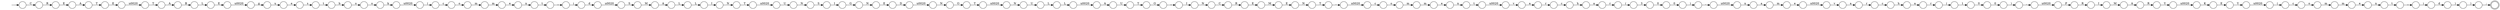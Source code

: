 digraph Automaton {
  rankdir = LR;
  0 [shape=circle,label=""];
  0 -> 129 [label="o"]
  1 [shape=circle,label=""];
  1 -> 60 [label="c"]
  2 [shape=circle,label=""];
  2 -> 18 [label="N"]
  3 [shape=circle,label=""];
  3 -> 47 [label="N"]
  4 [shape=circle,label=""];
  4 -> 115 [label="t"]
  5 [shape=circle,label=""];
  5 -> 111 [label="o"]
  6 [shape=circle,label=""];
  6 -> 59 [label="t"]
  7 [shape=circle,label=""];
  7 -> 25 [label="r"]
  8 [shape=circle,label=""];
  8 -> 132 [label="T"]
  9 [shape=circle,label=""];
  9 -> 96 [label="R"]
  10 [shape=circle,label=""];
  10 -> 68 [label="0"]
  11 [shape=doublecircle,label=""];
  12 [shape=circle,label=""];
  12 -> 22 [label="0"]
  13 [shape=circle,label=""];
  13 -> 63 [label="_"]
  14 [shape=circle,label=""];
  14 -> 46 [label="i"]
  15 [shape=circle,label=""];
  15 -> 65 [label="A"]
  16 [shape=circle,label=""];
  16 -> 145 [label="o"]
  17 [shape=circle,label=""];
  17 -> 85 [label="t"]
  18 [shape=circle,label=""];
  18 -> 80 [label="T"]
  19 [shape=circle,label=""];
  19 -> 95 [label=")"]
  20 [shape=circle,label=""];
  20 -> 43 [label="e"]
  21 [shape=circle,label=""];
  21 -> 131 [label="Y"]
  22 [shape=circle,label=""];
  22 -> 64 [label="0"]
  23 [shape=circle,label=""];
  23 -> 48 [label="m"]
  24 [shape=circle,label=""];
  24 -> 44 [label="_"]
  25 [shape=circle,label=""];
  25 -> 113 [label="c"]
  26 [shape=circle,label=""];
  26 -> 117 [label="R"]
  27 [shape=circle,label=""];
  27 -> 33 [label="I"]
  28 [shape=circle,label=""];
  28 -> 112 [label="M"]
  29 [shape=circle,label=""];
  29 -> 89 [label="N"]
  30 [shape=circle,label=""];
  30 -> 8 [label="\u0020"]
  31 [shape=circle,label=""];
  31 -> 103 [label="A"]
  32 [shape=circle,label=""];
  32 -> 69 [label="L"]
  33 [shape=circle,label=""];
  33 -> 15 [label="M"]
  34 [shape=circle,label=""];
  34 -> 121 [label="a"]
  35 [shape=circle,label=""];
  35 -> 93 [label="N"]
  36 [shape=circle,label=""];
  36 -> 75 [label="\u0020"]
  37 [shape=circle,label=""];
  37 -> 143 [label="N"]
  38 [shape=circle,label=""];
  38 -> 144 [label="S"]
  39 [shape=circle,label=""];
  39 -> 23 [label="a"]
  40 [shape=circle,label=""];
  40 -> 140 [label="A"]
  41 [shape=circle,label=""];
  41 -> 77 [label="E"]
  42 [shape=circle,label=""];
  42 -> 54 [label="T"]
  43 [shape=circle,label=""];
  43 -> 6 [label="n"]
  44 [shape=circle,label=""];
  44 -> 37 [label="I"]
  45 [shape=circle,label=""];
  45 -> 91 [label="n"]
  46 [shape=circle,label=""];
  46 -> 130 [label="d"]
  47 [shape=circle,label=""];
  47 -> 32 [label="U"]
  48 [shape=circle,label=""];
  48 -> 71 [label="e"]
  49 [shape=circle,label=""];
  49 -> 21 [label="E"]
  50 [shape=circle,label=""];
  50 -> 127 [label="a"]
  51 [shape=circle,label=""];
  51 -> 38 [label="\u0020"]
  52 [shape=circle,label=""];
  52 -> 142 [label=","]
  53 [shape=circle,label=""];
  53 -> 122 [label="o"]
  54 [shape=circle,label=""];
  54 -> 24 [label="O"]
  55 [shape=circle,label=""];
  55 -> 52 [label=")"]
  56 [shape=circle,label=""];
  56 -> 10 [label="3"]
  57 [shape=circle,label=""];
  57 -> 41 [label="N"]
  58 [shape=circle,label=""];
  58 -> 101 [label="g"]
  59 [shape=circle,label=""];
  59 -> 14 [label="_"]
  60 [shape=circle,label=""];
  60 -> 50 [label="h"]
  61 [shape=circle,label=""];
  61 -> 5 [label="c"]
  62 [shape=circle,label=""];
  62 -> 79 [label="I"]
  63 [shape=circle,label=""];
  63 -> 66 [label="i"]
  64 [shape=circle,label=""];
  64 -> 116 [label=")"]
  65 [shape=circle,label=""];
  65 -> 118 [label="R"]
  66 [shape=circle,label=""];
  66 -> 51 [label="d"]
  67 [shape=circle,label=""];
  67 -> 30 [label="E"]
  68 [shape=circle,label=""];
  68 -> 55 [label="0"]
  69 [shape=circle,label=""];
  69 -> 136 [label="L"]
  70 [shape=circle,label=""];
  70 -> 126 [label="r"]
  71 [shape=circle,label=""];
  71 -> 108 [label="\u0020"]
  72 [shape=circle,label=""];
  72 -> 70 [label="a"]
  73 [shape=circle,label=""];
  73 -> 94 [label="e"]
  74 [shape=circle,label=""];
  74 -> 114 [label="\u0020"]
  75 [shape=circle,label=""];
  75 -> 49 [label="K"]
  76 [shape=circle,label=""];
  76 -> 12 [label="1"]
  77 [shape=circle,label=""];
  77 -> 86 [label="D"]
  78 [shape=circle,label=""];
  78 -> 0 [label="c"]
  79 [shape=circle,label=""];
  79 -> 57 [label="G"]
  80 [shape=circle,label=""];
  80 -> 92 [label=","]
  81 [shape=circle,label=""];
  81 -> 27 [label="R"]
  82 [shape=circle,label=""];
  82 -> 110 [label="m"]
  83 [shape=circle,label=""];
  83 -> 17 [label="s"]
  84 [shape=circle,label=""];
  84 -> 39 [label="n"]
  85 [shape=circle,label=""];
  85 -> 16 [label="b"]
  86 [shape=circle,label=""];
  86 -> 35 [label="\u0020"]
  87 [shape=circle,label=""];
  87 -> 106 [label="L"]
  88 [shape=circle,label=""];
  88 -> 120 [label="T"]
  89 [shape=circle,label=""];
  89 -> 74 [label="T"]
  90 [shape=circle,label=""];
  90 -> 97 [label="L"]
  91 [shape=circle,label=""];
  91 -> 13 [label="t"]
  92 [shape=circle,label=""];
  92 -> 123 [label="\u0020"]
  93 [shape=circle,label=""];
  93 -> 88 [label="O"]
  94 [shape=circle,label=""];
  94 -> 4 [label="n"]
  95 [shape=circle,label=""];
  95 -> 11 [label=";"]
  96 [shape=circle,label=""];
  96 -> 40 [label="E"]
  97 [shape=circle,label=""];
  97 -> 133 [label="E"]
  98 [shape=circle,label=""];
  98 -> 61 [label="("]
  99 [shape=circle,label=""];
  99 -> 90 [label="B"]
  100 [shape=circle,label=""];
  100 -> 107 [label="\u0020"]
  101 [shape=circle,label=""];
  101 -> 128 [label="u"]
  102 [shape=circle,label=""];
  102 -> 104 [label="N"]
  103 [shape=circle,label=""];
  103 -> 87 [label="L"]
  104 [shape=circle,label=""];
  104 -> 62 [label="S"]
  105 [shape=circle,label=""];
  105 -> 119 [label="\u0020"]
  106 [shape=circle,label=""];
  106 -> 29 [label="I"]
  107 [shape=circle,label=""];
  107 -> 78 [label="("]
  108 [shape=circle,label=""];
  108 -> 34 [label="v"]
  109 [shape=circle,label=""];
  109 -> 73 [label="m"]
  110 [shape=circle,label=""];
  110 -> 45 [label="e"]
  111 [shape=circle,label=""];
  111 -> 138 [label="m"]
  112 [shape=circle,label=""];
  112 -> 2 [label="E"]
  113 [shape=circle,label=""];
  113 -> 72 [label="h"]
  114 [shape=circle,label=""];
  114 -> 102 [label="U"]
  115 [shape=circle,label=""];
  115 -> 139 [label="\u0020"]
  116 [shape=circle,label=""];
  116 -> 105 [label=","]
  117 [shape=circle,label=""];
  117 -> 28 [label="E"]
  118 [shape=circle,label=""];
  118 -> 36 [label="Y"]
  119 [shape=circle,label=""];
  119 -> 81 [label="P"]
  120 [shape=circle,label=""];
  120 -> 3 [label="\u0020"]
  121 [shape=circle,label=""];
  121 -> 1 [label="r"]
  122 [shape=circle,label=""];
  122 -> 109 [label="m"]
  123 [shape=circle,label=""];
  123 -> 53 [label="c"]
  124 [shape=circle,label=""];
  124 -> 7 [label="a"]
  125 [shape=circle,label=""];
  125 -> 76 [label="("]
  126 [shape=circle,label=""];
  126 -> 56 [label="("]
  127 [shape=circle,label=""];
  127 -> 125 [label="r"]
  128 [shape=circle,label=""];
  128 -> 83 [label="e"]
  129 [shape=circle,label=""];
  129 -> 82 [label="m"]
  130 [shape=circle,label=""];
  130 -> 19 [label=")"]
  131 [shape=circle,label=""];
  131 -> 98 [label="\u0020"]
  132 [shape=circle,label=""];
  132 -> 99 [label="A"]
  133 [shape=circle,label=""];
  133 -> 58 [label="\u0020"]
  134 [shape=circle,label=""];
  initial [shape=plaintext,label=""];
  initial -> 134
  134 -> 9 [label="C"]
  135 [shape=circle,label=""];
  135 -> 141 [label="A"]
  136 [shape=circle,label=""];
  136 -> 135 [label="\u0020"]
  137 [shape=circle,label=""];
  137 -> 100 [label="k"]
  138 [shape=circle,label=""];
  138 -> 20 [label="m"]
  139 [shape=circle,label=""];
  139 -> 124 [label="v"]
  140 [shape=circle,label=""];
  140 -> 67 [label="T"]
  141 [shape=circle,label=""];
  141 -> 42 [label="U"]
  142 [shape=circle,label=""];
  142 -> 84 [label="\u0020"]
  143 [shape=circle,label=""];
  143 -> 26 [label="C"]
  144 [shape=circle,label=""];
  144 -> 31 [label="M"]
  145 [shape=circle,label=""];
  145 -> 137 [label="o"]
}
